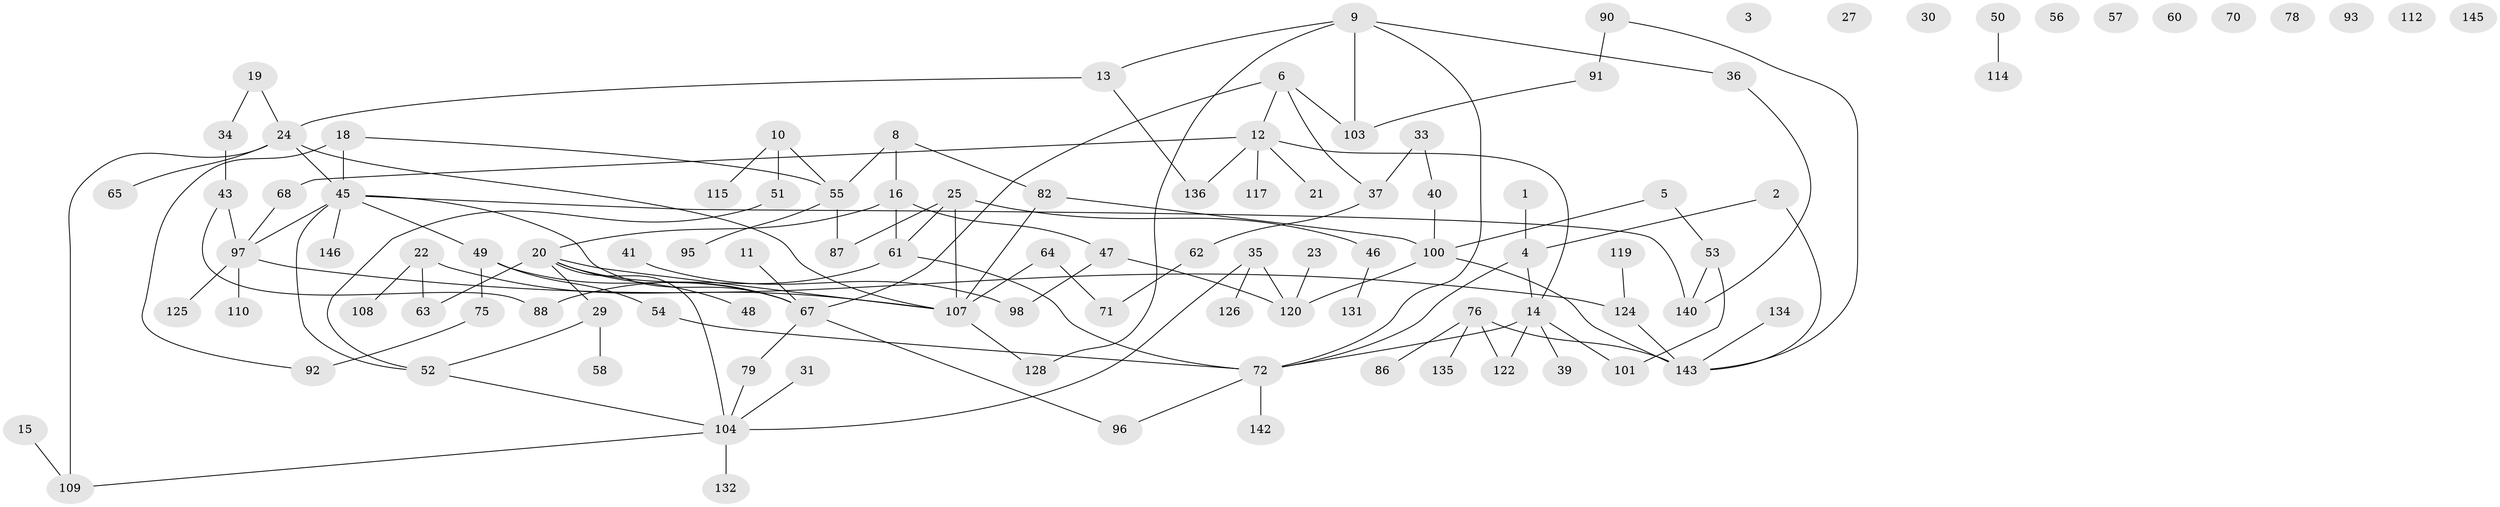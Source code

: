 // Generated by graph-tools (version 1.1) at 2025/23/03/03/25 07:23:26]
// undirected, 106 vertices, 128 edges
graph export_dot {
graph [start="1"]
  node [color=gray90,style=filled];
  1 [super="+105"];
  2 [super="+17"];
  3;
  4;
  5 [super="+80"];
  6 [super="+7"];
  8;
  9 [super="+38"];
  10;
  11;
  12 [super="+141"];
  13;
  14 [super="+26"];
  15 [super="+83"];
  16;
  18;
  19 [super="+42"];
  20 [super="+130"];
  21;
  22 [super="+44"];
  23;
  24 [super="+28"];
  25 [super="+32"];
  27;
  29 [super="+77"];
  30 [super="+74"];
  31;
  33;
  34;
  35 [super="+94"];
  36 [super="+118"];
  37;
  39;
  40 [super="+127"];
  41;
  43 [super="+59"];
  45 [super="+69"];
  46;
  47 [super="+116"];
  48;
  49;
  50;
  51 [super="+144"];
  52;
  53 [super="+85"];
  54 [super="+66"];
  55 [super="+106"];
  56;
  57;
  58;
  60;
  61 [super="+81"];
  62;
  63;
  64;
  65;
  67 [super="+73"];
  68;
  70;
  71 [super="+129"];
  72 [super="+89"];
  75 [super="+102"];
  76 [super="+99"];
  78;
  79;
  82 [super="+84"];
  86 [super="+121"];
  87;
  88 [super="+113"];
  90;
  91;
  92;
  93;
  95;
  96;
  97 [super="+123"];
  98;
  100 [super="+139"];
  101;
  103;
  104 [super="+111"];
  107 [super="+133"];
  108;
  109;
  110;
  112;
  114 [super="+138"];
  115;
  117;
  119;
  120 [super="+137"];
  122;
  124;
  125;
  126;
  128;
  131;
  132;
  134;
  135;
  136;
  140;
  142;
  143 [super="+147"];
  145;
  146;
  1 -- 4;
  2 -- 143;
  2 -- 4;
  4 -- 14;
  4 -- 72;
  5 -- 53;
  5 -- 100;
  6 -- 12;
  6 -- 37;
  6 -- 103;
  6 -- 67;
  8 -- 16;
  8 -- 55;
  8 -- 82;
  9 -- 36;
  9 -- 72;
  9 -- 128;
  9 -- 13;
  9 -- 103;
  10 -- 51;
  10 -- 115;
  10 -- 55;
  11 -- 67;
  12 -- 117;
  12 -- 136;
  12 -- 21;
  12 -- 14;
  12 -- 68;
  13 -- 136;
  13 -- 24;
  14 -- 101;
  14 -- 39;
  14 -- 122;
  14 -- 72;
  15 -- 109;
  16 -- 20;
  16 -- 61;
  16 -- 47;
  18 -- 45;
  18 -- 92;
  18 -- 55;
  19 -- 24;
  19 -- 34;
  20 -- 63;
  20 -- 48;
  20 -- 104;
  20 -- 29;
  20 -- 67;
  20 -- 107;
  22 -- 107;
  22 -- 108;
  22 -- 63;
  23 -- 120;
  24 -- 65;
  24 -- 45;
  24 -- 109;
  24 -- 107;
  25 -- 87;
  25 -- 61;
  25 -- 46;
  25 -- 107;
  29 -- 58;
  29 -- 52;
  31 -- 104;
  33 -- 37;
  33 -- 40;
  34 -- 43;
  35 -- 104;
  35 -- 120;
  35 -- 126;
  36 -- 140;
  37 -- 62;
  40 -- 100;
  41 -- 98;
  43 -- 88;
  43 -- 97;
  45 -- 52;
  45 -- 146;
  45 -- 49;
  45 -- 140;
  45 -- 67;
  45 -- 97;
  46 -- 131;
  47 -- 98;
  47 -- 120;
  49 -- 54;
  49 -- 67;
  49 -- 75;
  50 -- 114;
  51 -- 52;
  52 -- 104;
  53 -- 101;
  53 -- 140;
  54 -- 72;
  55 -- 87;
  55 -- 95;
  61 -- 72;
  61 -- 88;
  62 -- 71;
  64 -- 107;
  64 -- 71;
  67 -- 79;
  67 -- 96;
  68 -- 97;
  72 -- 142;
  72 -- 96;
  75 -- 92;
  76 -- 135;
  76 -- 86;
  76 -- 122;
  76 -- 143 [weight=2];
  79 -- 104;
  82 -- 100;
  82 -- 107;
  90 -- 91;
  90 -- 143;
  91 -- 103;
  97 -- 110;
  97 -- 125;
  97 -- 124;
  100 -- 120;
  100 -- 143;
  104 -- 109;
  104 -- 132;
  107 -- 128;
  119 -- 124;
  124 -- 143;
  134 -- 143;
}
